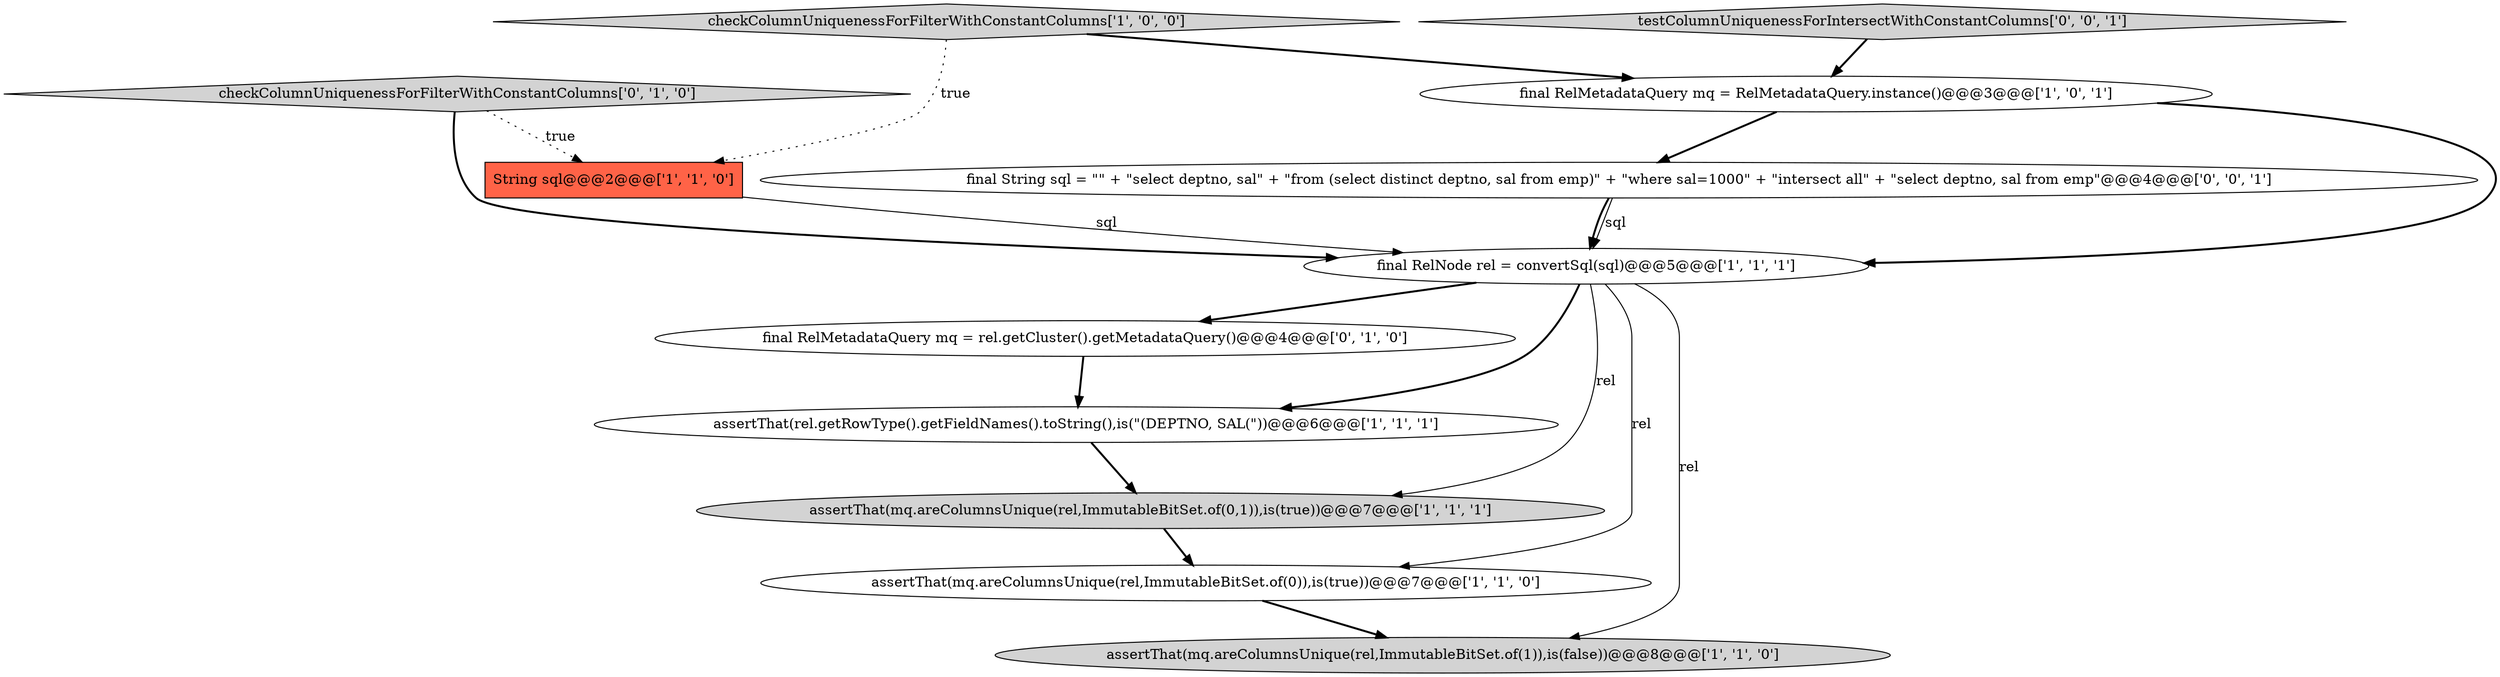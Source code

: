 digraph {
0 [style = filled, label = "assertThat(mq.areColumnsUnique(rel,ImmutableBitSet.of(0)),is(true))@@@7@@@['1', '1', '0']", fillcolor = white, shape = ellipse image = "AAA0AAABBB1BBB"];
8 [style = filled, label = "final RelMetadataQuery mq = rel.getCluster().getMetadataQuery()@@@4@@@['0', '1', '0']", fillcolor = white, shape = ellipse image = "AAA1AAABBB2BBB"];
9 [style = filled, label = "checkColumnUniquenessForFilterWithConstantColumns['0', '1', '0']", fillcolor = lightgray, shape = diamond image = "AAA0AAABBB2BBB"];
5 [style = filled, label = "assertThat(mq.areColumnsUnique(rel,ImmutableBitSet.of(1)),is(false))@@@8@@@['1', '1', '0']", fillcolor = lightgray, shape = ellipse image = "AAA0AAABBB1BBB"];
4 [style = filled, label = "assertThat(mq.areColumnsUnique(rel,ImmutableBitSet.of(0,1)),is(true))@@@7@@@['1', '1', '1']", fillcolor = lightgray, shape = ellipse image = "AAA0AAABBB1BBB"];
6 [style = filled, label = "checkColumnUniquenessForFilterWithConstantColumns['1', '0', '0']", fillcolor = lightgray, shape = diamond image = "AAA0AAABBB1BBB"];
1 [style = filled, label = "String sql@@@2@@@['1', '1', '0']", fillcolor = tomato, shape = box image = "AAA0AAABBB1BBB"];
11 [style = filled, label = "final String sql = \"\" + \"select deptno, sal\" + \"from (select distinct deptno, sal from emp)\" + \"where sal=1000\" + \"intersect all\" + \"select deptno, sal from emp\"@@@4@@@['0', '0', '1']", fillcolor = white, shape = ellipse image = "AAA0AAABBB3BBB"];
7 [style = filled, label = "assertThat(rel.getRowType().getFieldNames().toString(),is(\"(DEPTNO, SAL(\"))@@@6@@@['1', '1', '1']", fillcolor = white, shape = ellipse image = "AAA0AAABBB1BBB"];
3 [style = filled, label = "final RelMetadataQuery mq = RelMetadataQuery.instance()@@@3@@@['1', '0', '1']", fillcolor = white, shape = ellipse image = "AAA0AAABBB1BBB"];
2 [style = filled, label = "final RelNode rel = convertSql(sql)@@@5@@@['1', '1', '1']", fillcolor = white, shape = ellipse image = "AAA0AAABBB1BBB"];
10 [style = filled, label = "testColumnUniquenessForIntersectWithConstantColumns['0', '0', '1']", fillcolor = lightgray, shape = diamond image = "AAA0AAABBB3BBB"];
8->7 [style = bold, label=""];
11->2 [style = bold, label=""];
10->3 [style = bold, label=""];
9->2 [style = bold, label=""];
9->1 [style = dotted, label="true"];
6->1 [style = dotted, label="true"];
0->5 [style = bold, label=""];
2->0 [style = solid, label="rel"];
3->11 [style = bold, label=""];
2->5 [style = solid, label="rel"];
11->2 [style = solid, label="sql"];
7->4 [style = bold, label=""];
1->2 [style = solid, label="sql"];
6->3 [style = bold, label=""];
3->2 [style = bold, label=""];
2->7 [style = bold, label=""];
4->0 [style = bold, label=""];
2->4 [style = solid, label="rel"];
2->8 [style = bold, label=""];
}

